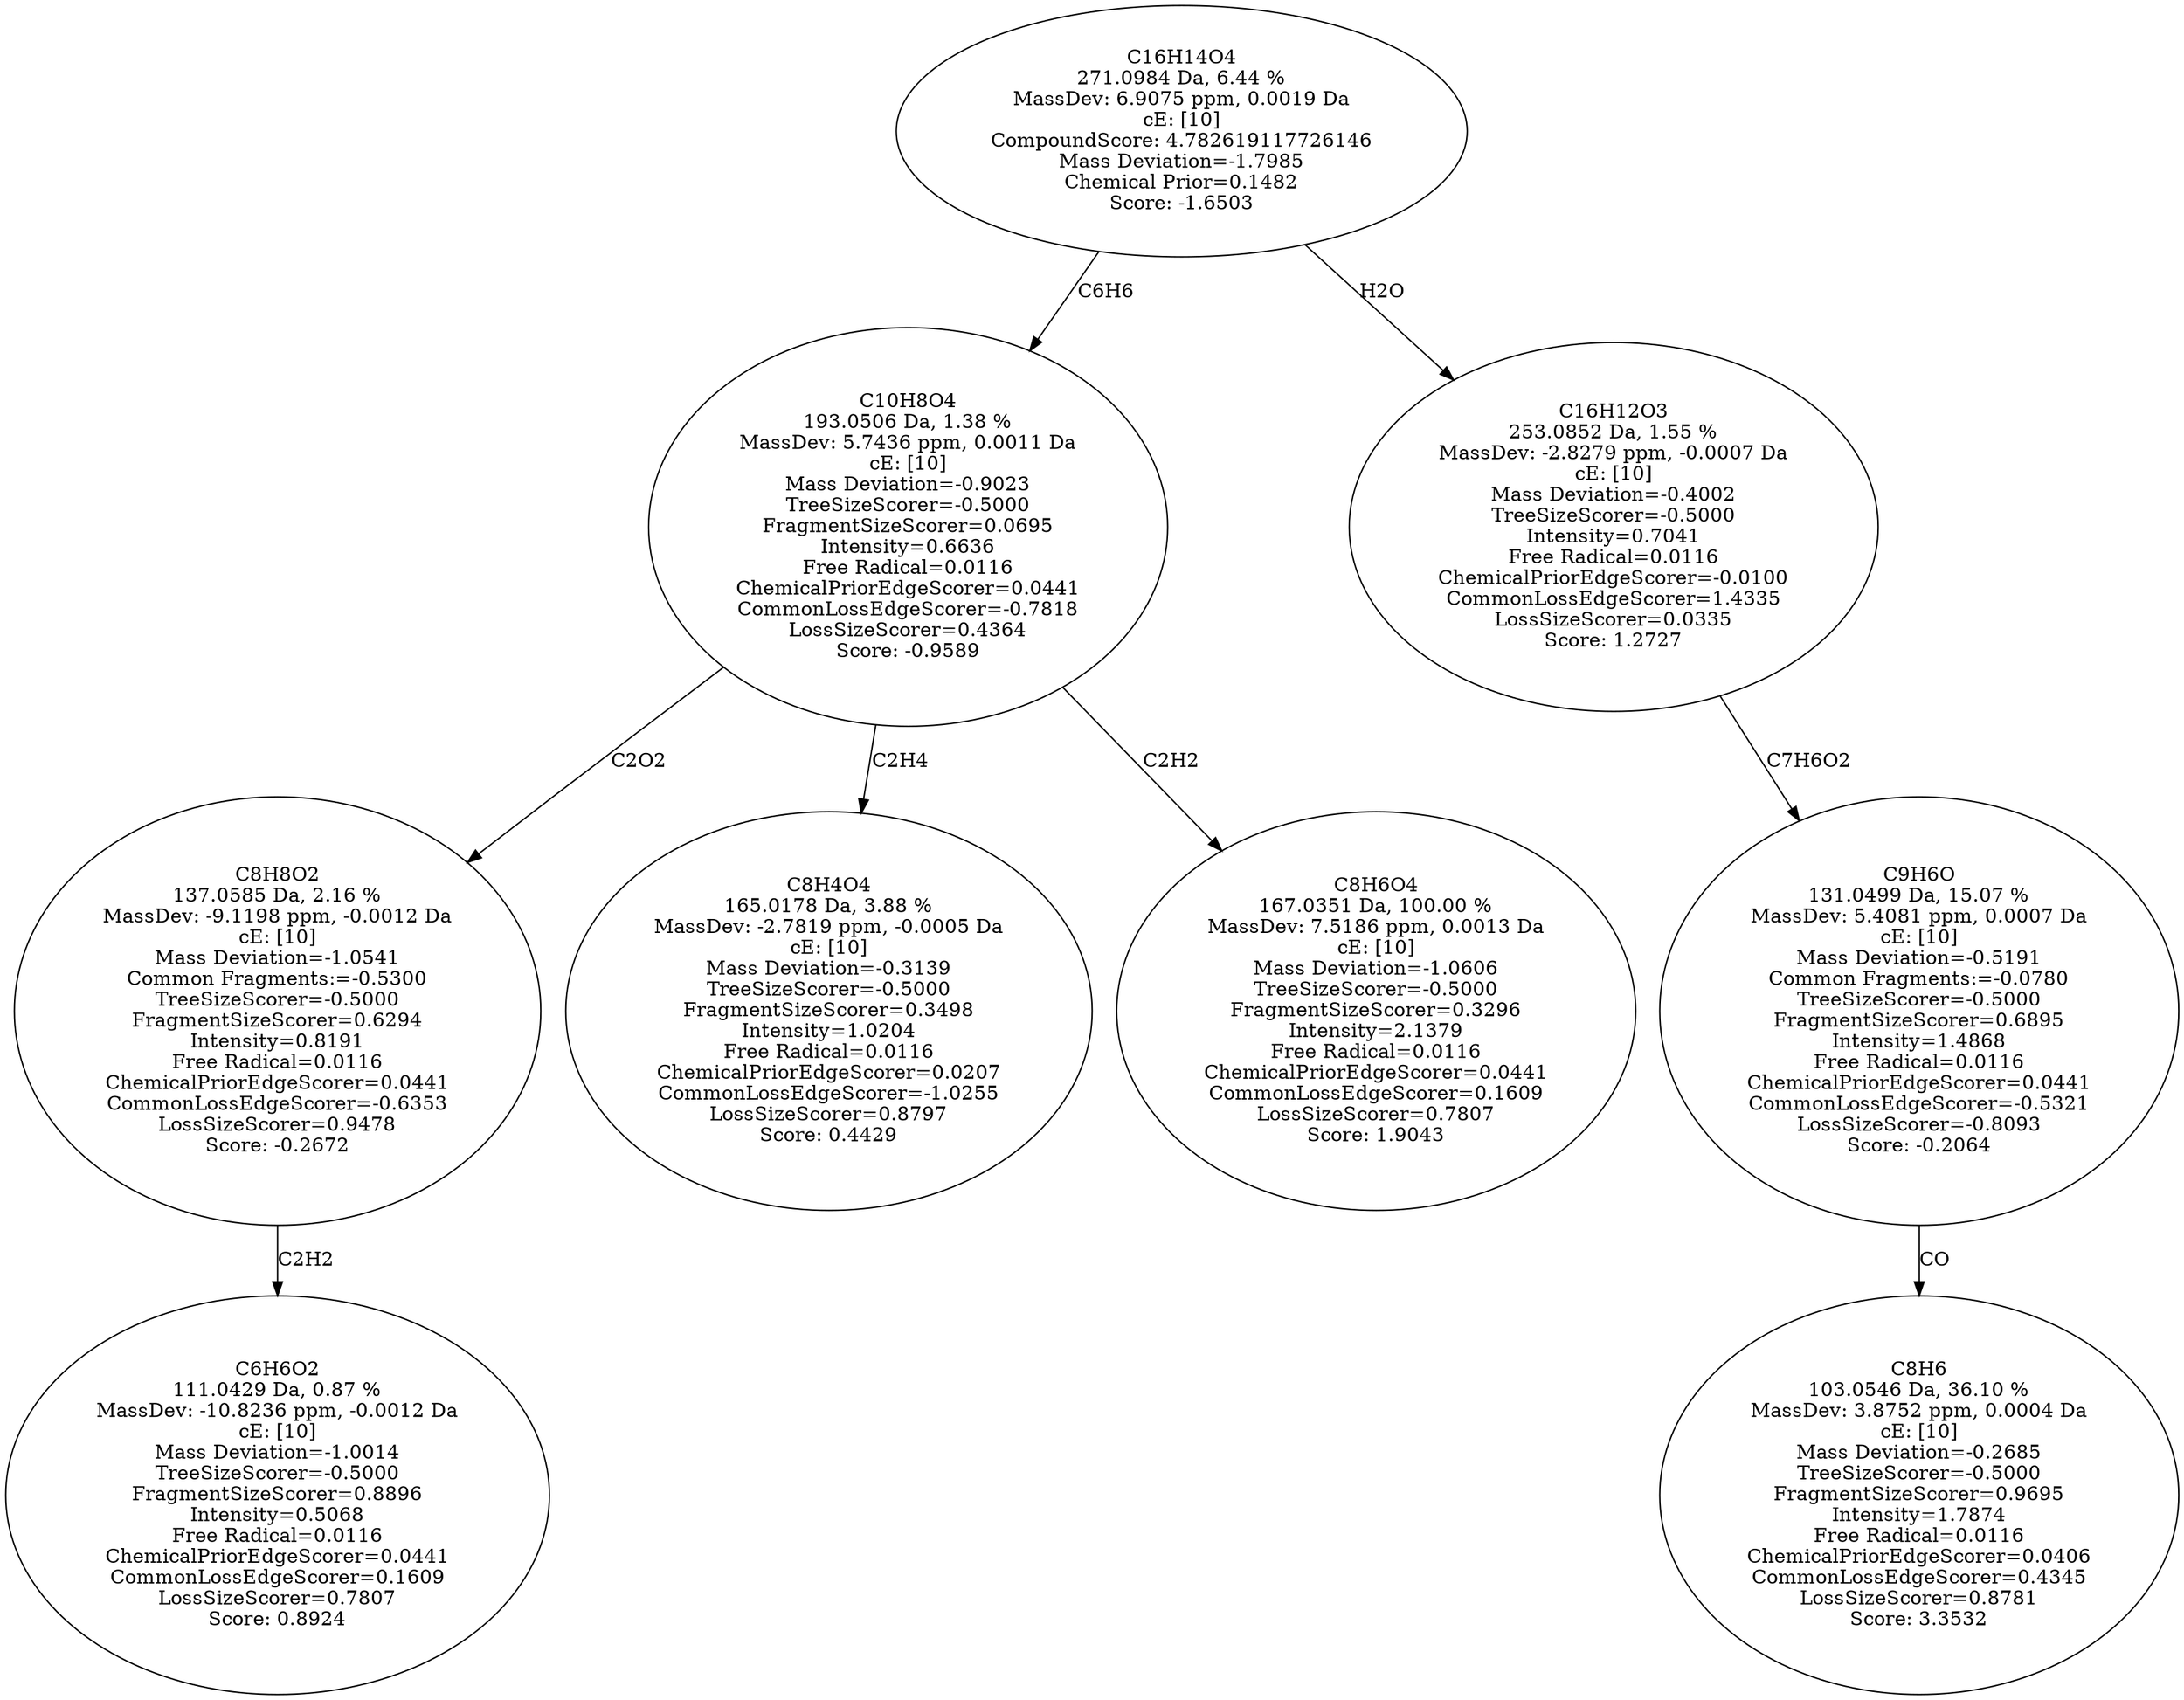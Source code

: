 strict digraph {
v1 [label="C6H6O2\n111.0429 Da, 0.87 %\nMassDev: -10.8236 ppm, -0.0012 Da\ncE: [10]\nMass Deviation=-1.0014\nTreeSizeScorer=-0.5000\nFragmentSizeScorer=0.8896\nIntensity=0.5068\nFree Radical=0.0116\nChemicalPriorEdgeScorer=0.0441\nCommonLossEdgeScorer=0.1609\nLossSizeScorer=0.7807\nScore: 0.8924"];
v2 [label="C8H8O2\n137.0585 Da, 2.16 %\nMassDev: -9.1198 ppm, -0.0012 Da\ncE: [10]\nMass Deviation=-1.0541\nCommon Fragments:=-0.5300\nTreeSizeScorer=-0.5000\nFragmentSizeScorer=0.6294\nIntensity=0.8191\nFree Radical=0.0116\nChemicalPriorEdgeScorer=0.0441\nCommonLossEdgeScorer=-0.6353\nLossSizeScorer=0.9478\nScore: -0.2672"];
v3 [label="C8H4O4\n165.0178 Da, 3.88 %\nMassDev: -2.7819 ppm, -0.0005 Da\ncE: [10]\nMass Deviation=-0.3139\nTreeSizeScorer=-0.5000\nFragmentSizeScorer=0.3498\nIntensity=1.0204\nFree Radical=0.0116\nChemicalPriorEdgeScorer=0.0207\nCommonLossEdgeScorer=-1.0255\nLossSizeScorer=0.8797\nScore: 0.4429"];
v4 [label="C8H6O4\n167.0351 Da, 100.00 %\nMassDev: 7.5186 ppm, 0.0013 Da\ncE: [10]\nMass Deviation=-1.0606\nTreeSizeScorer=-0.5000\nFragmentSizeScorer=0.3296\nIntensity=2.1379\nFree Radical=0.0116\nChemicalPriorEdgeScorer=0.0441\nCommonLossEdgeScorer=0.1609\nLossSizeScorer=0.7807\nScore: 1.9043"];
v5 [label="C10H8O4\n193.0506 Da, 1.38 %\nMassDev: 5.7436 ppm, 0.0011 Da\ncE: [10]\nMass Deviation=-0.9023\nTreeSizeScorer=-0.5000\nFragmentSizeScorer=0.0695\nIntensity=0.6636\nFree Radical=0.0116\nChemicalPriorEdgeScorer=0.0441\nCommonLossEdgeScorer=-0.7818\nLossSizeScorer=0.4364\nScore: -0.9589"];
v6 [label="C8H6\n103.0546 Da, 36.10 %\nMassDev: 3.8752 ppm, 0.0004 Da\ncE: [10]\nMass Deviation=-0.2685\nTreeSizeScorer=-0.5000\nFragmentSizeScorer=0.9695\nIntensity=1.7874\nFree Radical=0.0116\nChemicalPriorEdgeScorer=0.0406\nCommonLossEdgeScorer=0.4345\nLossSizeScorer=0.8781\nScore: 3.3532"];
v7 [label="C9H6O\n131.0499 Da, 15.07 %\nMassDev: 5.4081 ppm, 0.0007 Da\ncE: [10]\nMass Deviation=-0.5191\nCommon Fragments:=-0.0780\nTreeSizeScorer=-0.5000\nFragmentSizeScorer=0.6895\nIntensity=1.4868\nFree Radical=0.0116\nChemicalPriorEdgeScorer=0.0441\nCommonLossEdgeScorer=-0.5321\nLossSizeScorer=-0.8093\nScore: -0.2064"];
v8 [label="C16H12O3\n253.0852 Da, 1.55 %\nMassDev: -2.8279 ppm, -0.0007 Da\ncE: [10]\nMass Deviation=-0.4002\nTreeSizeScorer=-0.5000\nIntensity=0.7041\nFree Radical=0.0116\nChemicalPriorEdgeScorer=-0.0100\nCommonLossEdgeScorer=1.4335\nLossSizeScorer=0.0335\nScore: 1.2727"];
v9 [label="C16H14O4\n271.0984 Da, 6.44 %\nMassDev: 6.9075 ppm, 0.0019 Da\ncE: [10]\nCompoundScore: 4.782619117726146\nMass Deviation=-1.7985\nChemical Prior=0.1482\nScore: -1.6503"];
v2 -> v1 [label="C2H2"];
v5 -> v2 [label="C2O2"];
v5 -> v3 [label="C2H4"];
v5 -> v4 [label="C2H2"];
v9 -> v5 [label="C6H6"];
v7 -> v6 [label="CO"];
v8 -> v7 [label="C7H6O2"];
v9 -> v8 [label="H2O"];
}